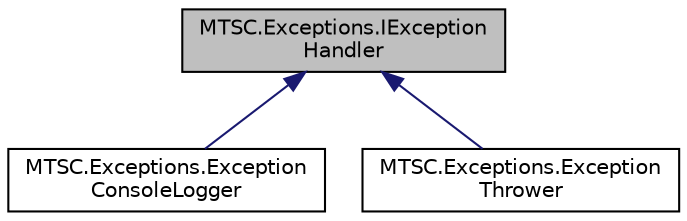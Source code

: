 digraph "MTSC.Exceptions.IExceptionHandler"
{
 // LATEX_PDF_SIZE
  edge [fontname="Helvetica",fontsize="10",labelfontname="Helvetica",labelfontsize="10"];
  node [fontname="Helvetica",fontsize="10",shape=record];
  Node0 [label="MTSC.Exceptions.IException\lHandler",height=0.2,width=0.4,color="black", fillcolor="grey75", style="filled", fontcolor="black",tooltip="Handler to be used for handling exception."];
  Node0 -> Node1 [dir="back",color="midnightblue",fontsize="10",style="solid",fontname="Helvetica"];
  Node1 [label="MTSC.Exceptions.Exception\lConsoleLogger",height=0.2,width=0.4,color="black", fillcolor="white", style="filled",URL="$df/d86/class_m_t_s_c_1_1_exceptions_1_1_exception_console_logger.html",tooltip="Logs the received exceptions to the console."];
  Node0 -> Node2 [dir="back",color="midnightblue",fontsize="10",style="solid",fontname="Helvetica"];
  Node2 [label="MTSC.Exceptions.Exception\lThrower",height=0.2,width=0.4,color="black", fillcolor="white", style="filled",URL="$dc/d94/class_m_t_s_c_1_1_exceptions_1_1_exception_thrower.html",tooltip="Throws all handled exceptions."];
}
